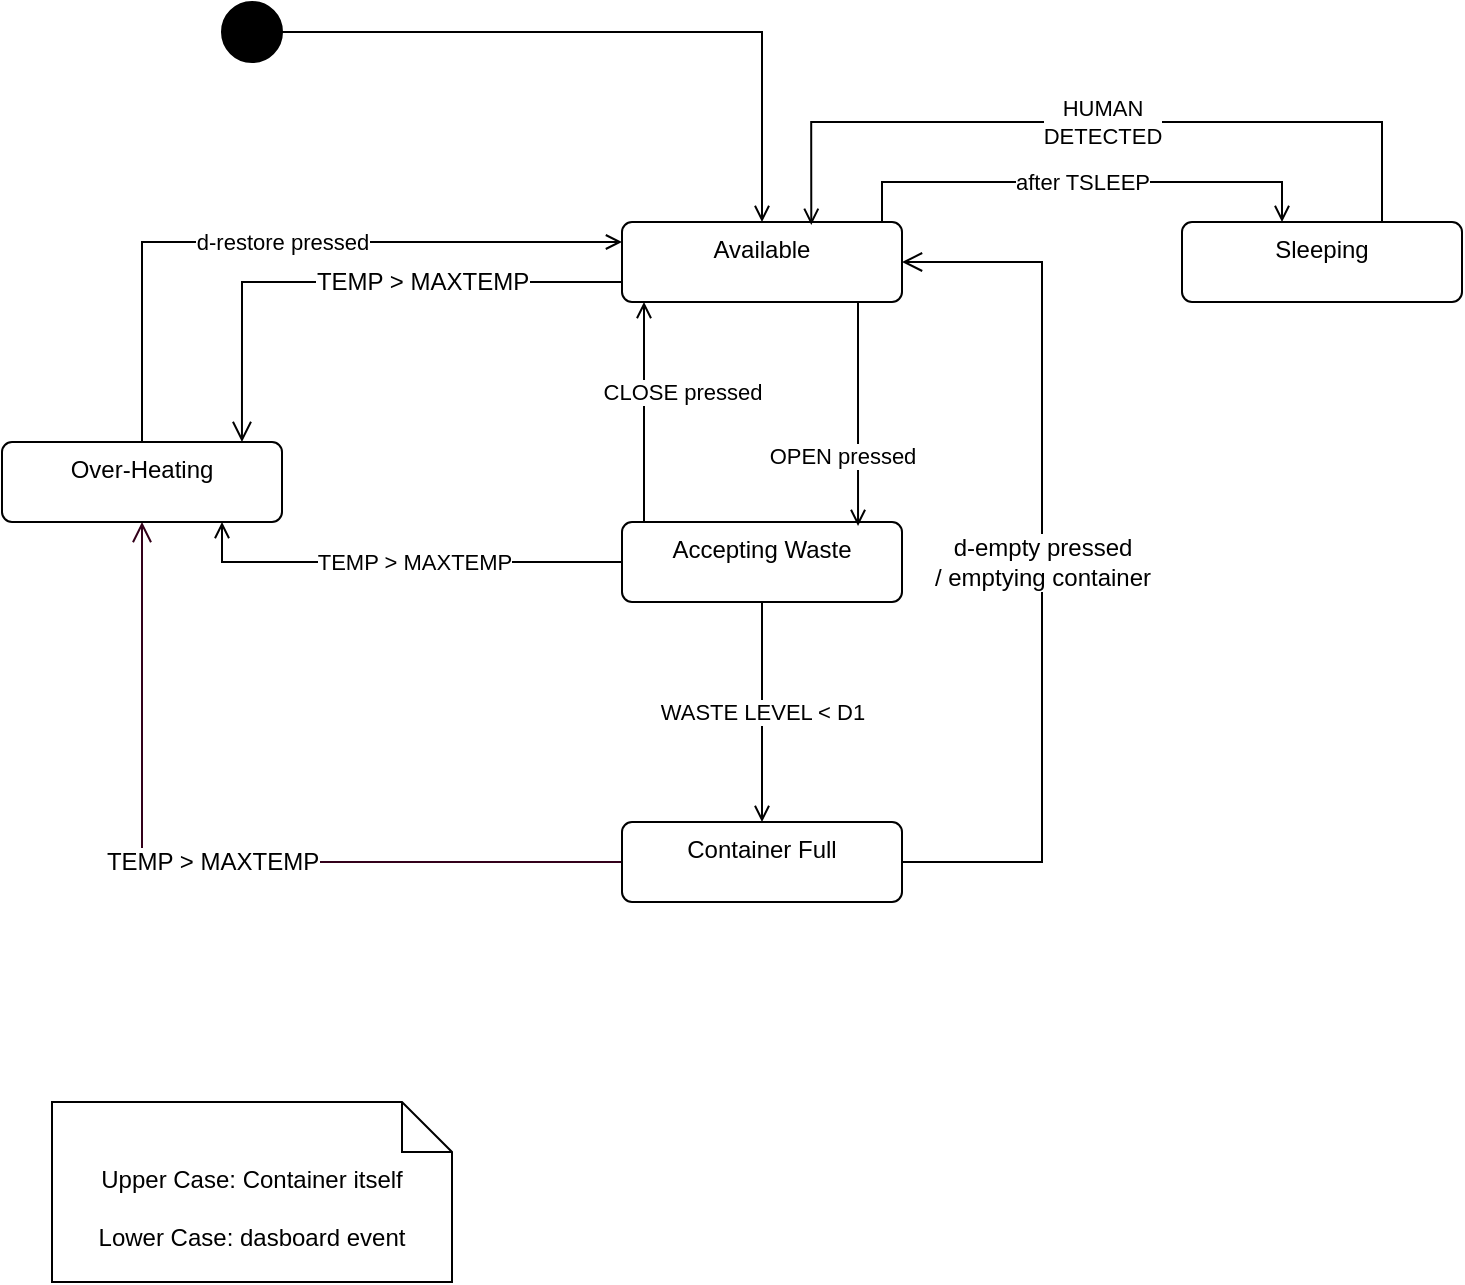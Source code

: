 <mxfile version="24.8.6">
  <diagram name="Smart Waste Disposal System" id="m504Svn_j1PcIuuZ6F1k">
    <mxGraphModel dx="714" dy="525" grid="1" gridSize="10" guides="1" tooltips="1" connect="1" arrows="1" fold="1" page="1" pageScale="1" pageWidth="850" pageHeight="1100" math="0" shadow="0">
      <root>
        <mxCell id="0" />
        <mxCell id="1" parent="0" />
        <mxCell id="uQsDXdNOKyueaVVcTPaE-23" value="TEMP &amp;gt; MAXTEMP" style="edgeStyle=orthogonalEdgeStyle;rounded=0;orthogonalLoop=1;jettySize=auto;html=1;endArrow=open;endFill=0;exitX=0;exitY=0.25;exitDx=0;exitDy=0;" parent="1" source="uQsDXdNOKyueaVVcTPaE-5" target="uQsDXdNOKyueaVVcTPaE-14" edge="1">
          <mxGeometry x="-0.004" relative="1" as="geometry">
            <Array as="points">
              <mxPoint x="320" y="320" />
              <mxPoint x="120" y="320" />
            </Array>
            <mxPoint x="300" y="280" as="sourcePoint" />
            <mxPoint as="offset" />
          </mxGeometry>
        </mxCell>
        <mxCell id="uQsDXdNOKyueaVVcTPaE-20" value="after TSLEEP" style="edgeStyle=orthogonalEdgeStyle;rounded=0;orthogonalLoop=1;jettySize=auto;html=1;endArrow=open;endFill=0;" parent="1" source="uQsDXdNOKyueaVVcTPaE-1" target="uQsDXdNOKyueaVVcTPaE-4" edge="1">
          <mxGeometry relative="1" as="geometry">
            <Array as="points">
              <mxPoint x="450" y="130" />
              <mxPoint x="650" y="130" />
            </Array>
          </mxGeometry>
        </mxCell>
        <mxCell id="uQsDXdNOKyueaVVcTPaE-1" value="Available" style="html=1;align=center;verticalAlign=top;rounded=1;absoluteArcSize=1;arcSize=10;dashed=0;whiteSpace=wrap;" parent="1" vertex="1">
          <mxGeometry x="320" y="150" width="140" height="40" as="geometry" />
        </mxCell>
        <mxCell id="uQsDXdNOKyueaVVcTPaE-3" value="" style="edgeStyle=orthogonalEdgeStyle;rounded=0;orthogonalLoop=1;jettySize=auto;html=1;endArrow=open;endFill=0;" parent="1" source="uQsDXdNOKyueaVVcTPaE-2" target="uQsDXdNOKyueaVVcTPaE-1" edge="1">
          <mxGeometry relative="1" as="geometry" />
        </mxCell>
        <mxCell id="uQsDXdNOKyueaVVcTPaE-2" value="" style="ellipse;fillColor=strokeColor;html=1;" parent="1" vertex="1">
          <mxGeometry x="120" y="40" width="30" height="30" as="geometry" />
        </mxCell>
        <mxCell id="uQsDXdNOKyueaVVcTPaE-4" value="Sleeping" style="html=1;align=center;verticalAlign=top;rounded=1;absoluteArcSize=1;arcSize=10;dashed=0;whiteSpace=wrap;" parent="1" vertex="1">
          <mxGeometry x="600" y="150" width="140" height="40" as="geometry" />
        </mxCell>
        <mxCell id="xzr3BZmMDXvMHTvj6FKW-9" value="TEMP &amp;gt; MAXTEMP" style="edgeStyle=orthogonalEdgeStyle;rounded=0;orthogonalLoop=1;jettySize=auto;html=1;entryX=0.5;entryY=1;entryDx=0;entryDy=0;fontSize=12;startSize=8;endSize=8;endArrow=open;endFill=0;fillColor=#d5e8d4;strokeColor=#33001A;" edge="1" parent="1" source="uQsDXdNOKyueaVVcTPaE-6" target="uQsDXdNOKyueaVVcTPaE-14">
          <mxGeometry relative="1" as="geometry" />
        </mxCell>
        <mxCell id="xzr3BZmMDXvMHTvj6FKW-14" value="d-empty pressed&lt;div&gt;/ emptying container&lt;/div&gt;" style="edgeStyle=orthogonalEdgeStyle;rounded=0;orthogonalLoop=1;jettySize=auto;html=1;entryX=1;entryY=0.5;entryDx=0;entryDy=0;fontSize=12;startSize=8;endSize=8;endArrow=open;endFill=0;fillColor=#d5e8d4;strokeColor=#000000;" edge="1" parent="1" source="uQsDXdNOKyueaVVcTPaE-6" target="uQsDXdNOKyueaVVcTPaE-1">
          <mxGeometry relative="1" as="geometry">
            <Array as="points">
              <mxPoint x="530" y="470" />
              <mxPoint x="530" y="170" />
            </Array>
          </mxGeometry>
        </mxCell>
        <mxCell id="uQsDXdNOKyueaVVcTPaE-6" value="Container Full" style="html=1;align=center;verticalAlign=top;rounded=1;absoluteArcSize=1;arcSize=10;dashed=0;whiteSpace=wrap;" parent="1" vertex="1">
          <mxGeometry x="320" y="450" width="140" height="40" as="geometry" />
        </mxCell>
        <mxCell id="uQsDXdNOKyueaVVcTPaE-18" value="WASTE LEVEL &amp;lt; D1" style="edgeStyle=orthogonalEdgeStyle;rounded=0;orthogonalLoop=1;jettySize=auto;html=1;endArrow=open;endFill=0;" parent="1" source="uQsDXdNOKyueaVVcTPaE-5" target="uQsDXdNOKyueaVVcTPaE-6" edge="1">
          <mxGeometry relative="1" as="geometry" />
        </mxCell>
        <mxCell id="uQsDXdNOKyueaVVcTPaE-5" value="Accepting&amp;nbsp;&lt;span style=&quot;background-color: initial;&quot;&gt;Waste&lt;/span&gt;" style="html=1;align=center;verticalAlign=top;rounded=1;absoluteArcSize=1;arcSize=10;dashed=0;whiteSpace=wrap;" parent="1" vertex="1">
          <mxGeometry x="320" y="300" width="140" height="40" as="geometry" />
        </mxCell>
        <mxCell id="uQsDXdNOKyueaVVcTPaE-24" value="d-restore pressed" style="edgeStyle=orthogonalEdgeStyle;rounded=0;orthogonalLoop=1;jettySize=auto;html=1;endArrow=open;endFill=0;" parent="1" source="uQsDXdNOKyueaVVcTPaE-14" target="uQsDXdNOKyueaVVcTPaE-1" edge="1">
          <mxGeometry relative="1" as="geometry">
            <Array as="points">
              <mxPoint x="80" y="160" />
            </Array>
            <mxPoint x="320" y="170" as="targetPoint" />
          </mxGeometry>
        </mxCell>
        <mxCell id="uQsDXdNOKyueaVVcTPaE-14" value="Over-Heating" style="html=1;align=center;verticalAlign=top;rounded=1;absoluteArcSize=1;arcSize=10;dashed=0;whiteSpace=wrap;" parent="1" vertex="1">
          <mxGeometry x="10" y="260" width="140" height="40" as="geometry" />
        </mxCell>
        <mxCell id="uQsDXdNOKyueaVVcTPaE-16" style="edgeStyle=orthogonalEdgeStyle;rounded=0;orthogonalLoop=1;jettySize=auto;html=1;exitX=0.5;exitY=1;exitDx=0;exitDy=0;" parent="1" source="uQsDXdNOKyueaVVcTPaE-4" target="uQsDXdNOKyueaVVcTPaE-4" edge="1">
          <mxGeometry relative="1" as="geometry" />
        </mxCell>
        <mxCell id="uQsDXdNOKyueaVVcTPaE-22" style="edgeStyle=orthogonalEdgeStyle;rounded=0;orthogonalLoop=1;jettySize=auto;html=1;entryX=0.676;entryY=0.036;entryDx=0;entryDy=0;entryPerimeter=0;endArrow=open;endFill=0;" parent="1" source="uQsDXdNOKyueaVVcTPaE-4" target="uQsDXdNOKyueaVVcTPaE-1" edge="1">
          <mxGeometry relative="1" as="geometry">
            <Array as="points">
              <mxPoint x="700" y="100" />
              <mxPoint x="415" y="100" />
            </Array>
          </mxGeometry>
        </mxCell>
        <mxCell id="uQsDXdNOKyueaVVcTPaE-29" value="HUMAN&lt;div&gt;DETECTED&lt;/div&gt;" style="edgeLabel;html=1;align=center;verticalAlign=middle;resizable=0;points=[];" parent="uQsDXdNOKyueaVVcTPaE-22" vertex="1" connectable="0">
          <mxGeometry x="-0.618" y="2" relative="1" as="geometry">
            <mxPoint x="-116" y="-2" as="offset" />
          </mxGeometry>
        </mxCell>
        <mxCell id="uQsDXdNOKyueaVVcTPaE-26" value="OPEN pressed" style="edgeStyle=orthogonalEdgeStyle;rounded=0;orthogonalLoop=1;jettySize=auto;html=1;entryX=0.843;entryY=0.05;entryDx=0;entryDy=0;entryPerimeter=0;endArrow=open;endFill=0;" parent="1" source="uQsDXdNOKyueaVVcTPaE-1" target="uQsDXdNOKyueaVVcTPaE-5" edge="1">
          <mxGeometry x="0.364" y="-8" relative="1" as="geometry">
            <Array as="points">
              <mxPoint x="438" y="220" />
              <mxPoint x="438" y="220" />
            </Array>
            <mxPoint as="offset" />
          </mxGeometry>
        </mxCell>
        <mxCell id="uQsDXdNOKyueaVVcTPaE-27" value="CLOSE pressed" style="edgeStyle=orthogonalEdgeStyle;rounded=0;orthogonalLoop=1;jettySize=auto;html=1;endArrow=open;endFill=0;" parent="1" source="uQsDXdNOKyueaVVcTPaE-5" edge="1">
          <mxGeometry x="0.193" y="-19" relative="1" as="geometry">
            <Array as="points">
              <mxPoint x="331" y="280" />
              <mxPoint x="331" y="280" />
            </Array>
            <mxPoint as="offset" />
            <mxPoint x="331" y="190" as="targetPoint" />
          </mxGeometry>
        </mxCell>
        <mxCell id="uQsDXdNOKyueaVVcTPaE-28" value="Upper Case: Container itself&lt;div&gt;&lt;br&gt;&lt;div&gt;Lower Case: dasboard event&lt;/div&gt;&lt;/div&gt;" style="shape=note2;boundedLbl=1;whiteSpace=wrap;html=1;size=25;verticalAlign=top;align=center;" parent="1" vertex="1">
          <mxGeometry x="35" y="590" width="200" height="90" as="geometry" />
        </mxCell>
        <mxCell id="xzr3BZmMDXvMHTvj6FKW-13" value="TEMP &amp;gt; MAXTEMP" style="edgeStyle=orthogonalEdgeStyle;rounded=0;orthogonalLoop=1;jettySize=auto;html=1;entryX=0.857;entryY=0;entryDx=0;entryDy=0;entryPerimeter=0;fontSize=12;startSize=8;endSize=8;exitX=0;exitY=0.75;exitDx=0;exitDy=0;endArrow=open;endFill=0;fillColor=#d5e8d4;strokeColor=#000000;" edge="1" parent="1" source="uQsDXdNOKyueaVVcTPaE-1" target="uQsDXdNOKyueaVVcTPaE-14">
          <mxGeometry x="-0.259" relative="1" as="geometry">
            <mxPoint as="offset" />
          </mxGeometry>
        </mxCell>
      </root>
    </mxGraphModel>
  </diagram>
</mxfile>
